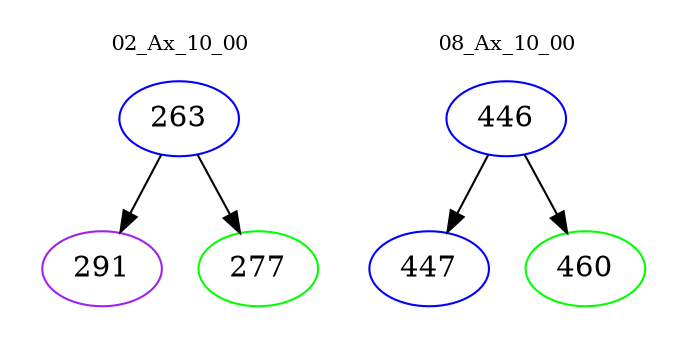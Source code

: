 digraph{
subgraph cluster_0 {
color = white
label = "02_Ax_10_00";
fontsize=10;
T0_263 [label="263", color="blue"]
T0_263 -> T0_291 [color="black"]
T0_291 [label="291", color="purple"]
T0_263 -> T0_277 [color="black"]
T0_277 [label="277", color="green"]
}
subgraph cluster_1 {
color = white
label = "08_Ax_10_00";
fontsize=10;
T1_446 [label="446", color="blue"]
T1_446 -> T1_447 [color="black"]
T1_447 [label="447", color="blue"]
T1_446 -> T1_460 [color="black"]
T1_460 [label="460", color="green"]
}
}
